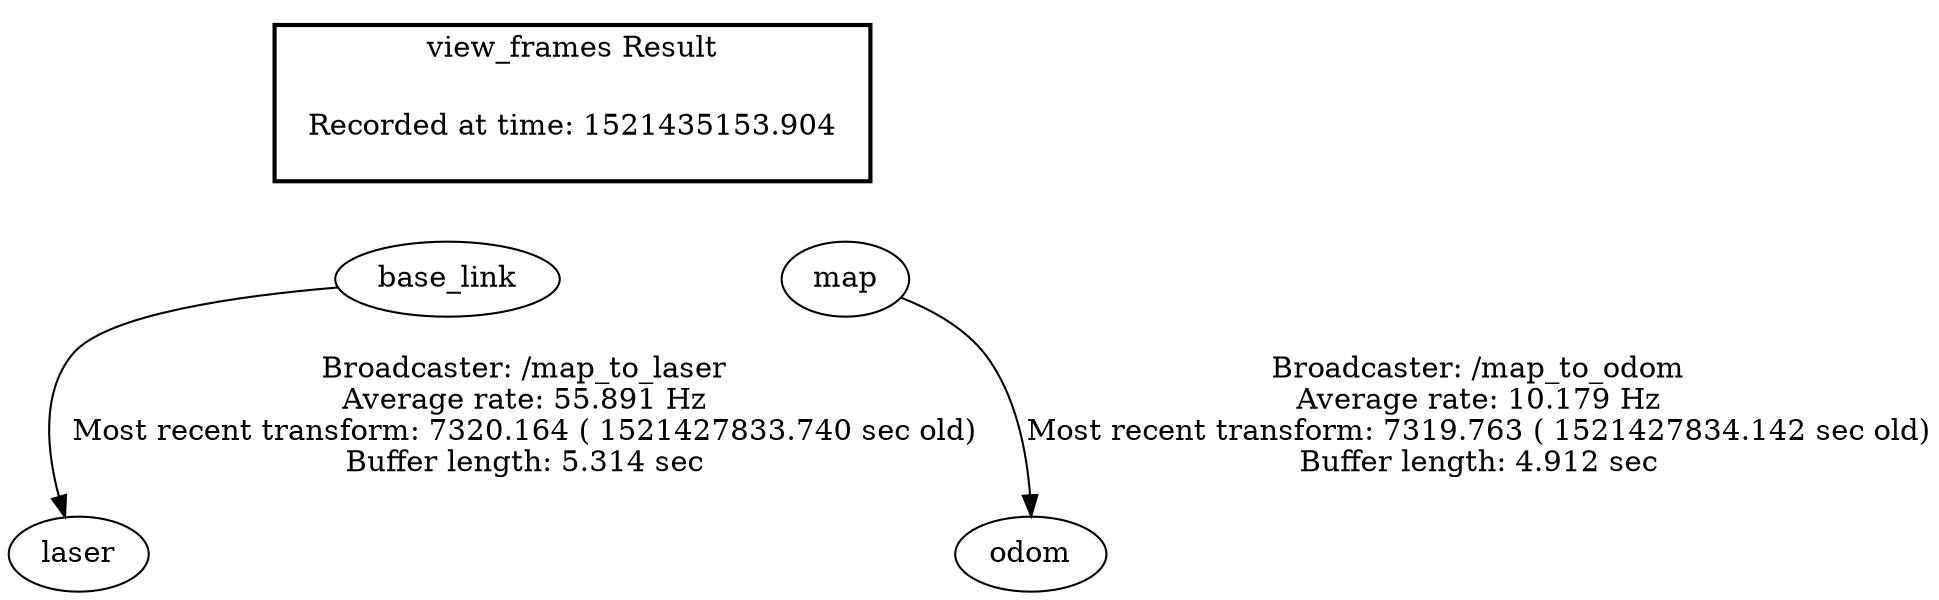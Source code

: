 digraph G {
"base_link" -> "laser"[label="Broadcaster: /map_to_laser\nAverage rate: 55.891 Hz\nMost recent transform: 7320.164 ( 1521427833.740 sec old)\nBuffer length: 5.314 sec\n"];
"map" -> "odom"[label="Broadcaster: /map_to_odom\nAverage rate: 10.179 Hz\nMost recent transform: 7319.763 ( 1521427834.142 sec old)\nBuffer length: 4.912 sec\n"];
edge [style=invis];
 subgraph cluster_legend { style=bold; color=black; label ="view_frames Result";
"Recorded at time: 1521435153.904"[ shape=plaintext ] ;
 }->"base_link";
edge [style=invis];
 subgraph cluster_legend { style=bold; color=black; label ="view_frames Result";
"Recorded at time: 1521435153.904"[ shape=plaintext ] ;
 }->"map";
}